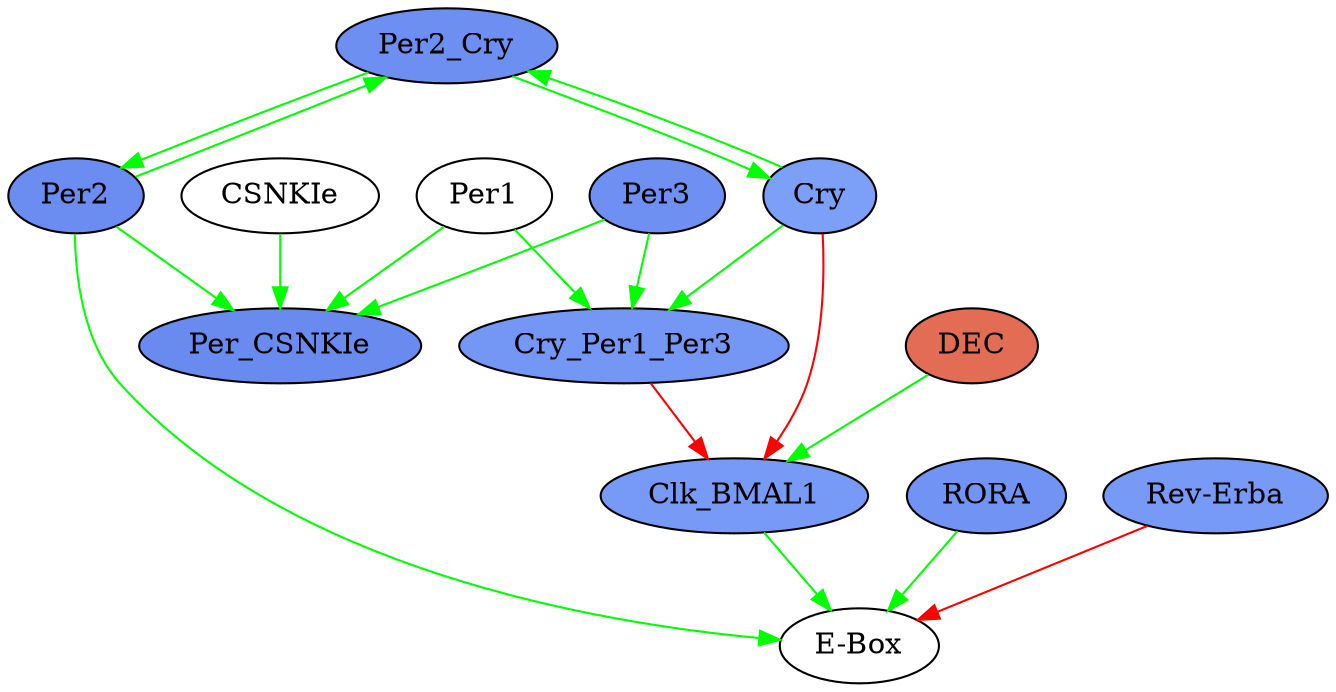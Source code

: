 strict digraph  {
	Per2_Cry	 [color=black,
		fillcolor="#6D8FF1",
		style=filled];
	Per2	 [color=black,
		fillcolor="#6B8CF0",
		style=filled];
	Per2_Cry -> Per2	 [color=green];
	Cry	 [color=black,
		fillcolor="#7C9FF8",
		style=filled];
	Per2_Cry -> Cry	 [color=green];
	Clk_BMAL1	 [color=black,
		fillcolor="#779AF6",
		style=filled];
	"E-Box"	 [color=black,
		fillcolor="#ffffff",
		style=filled];
	Clk_BMAL1 -> "E-Box"	 [color=green];
	DEC	 [color=black,
		fillcolor="#E36C54",
		style=filled];
	DEC -> Clk_BMAL1	 [color=green];
	Cry -> Clk_BMAL1	 [color=red];
	Cry_Per1_Per3	 [color=black,
		fillcolor="#7497F5",
		style=filled];
	Cry -> Cry_Per1_Per3	 [color=green];
	Cry -> Per2_Cry	 [color=green];
	RORA	 [color=black,
		fillcolor="#7193F3",
		style=filled];
	RORA -> "E-Box"	 [color=green];
	Per_CSNKIe	 [color=black,
		fillcolor="#698BEF",
		style=filled];
	Per3	 [color=black,
		fillcolor="#6E90F2",
		style=filled];
	Per3 -> Per_CSNKIe	 [color=green];
	Per3 -> Cry_Per1_Per3	 [color=green];
	Per2 -> Per_CSNKIe	 [color=green];
	Per2 -> "E-Box"	 [color=green];
	Per2 -> Per2_Cry	 [color=green];
	Per1	 [color=black,
		fillcolor="#ffffff",
		style=filled];
	Per1 -> Per_CSNKIe	 [color=green];
	Per1 -> Cry_Per1_Per3	 [color=green];
	"Rev-Erba"	 [color=black,
		fillcolor="#779AF6",
		style=filled];
	"Rev-Erba" -> "E-Box"	 [color=red];
	Cry_Per1_Per3 -> Clk_BMAL1	 [color=red];
	CSNKIe	 [color=black,
		fillcolor="#ffffff",
		style=filled];
	CSNKIe -> Per_CSNKIe	 [color=green];
}
